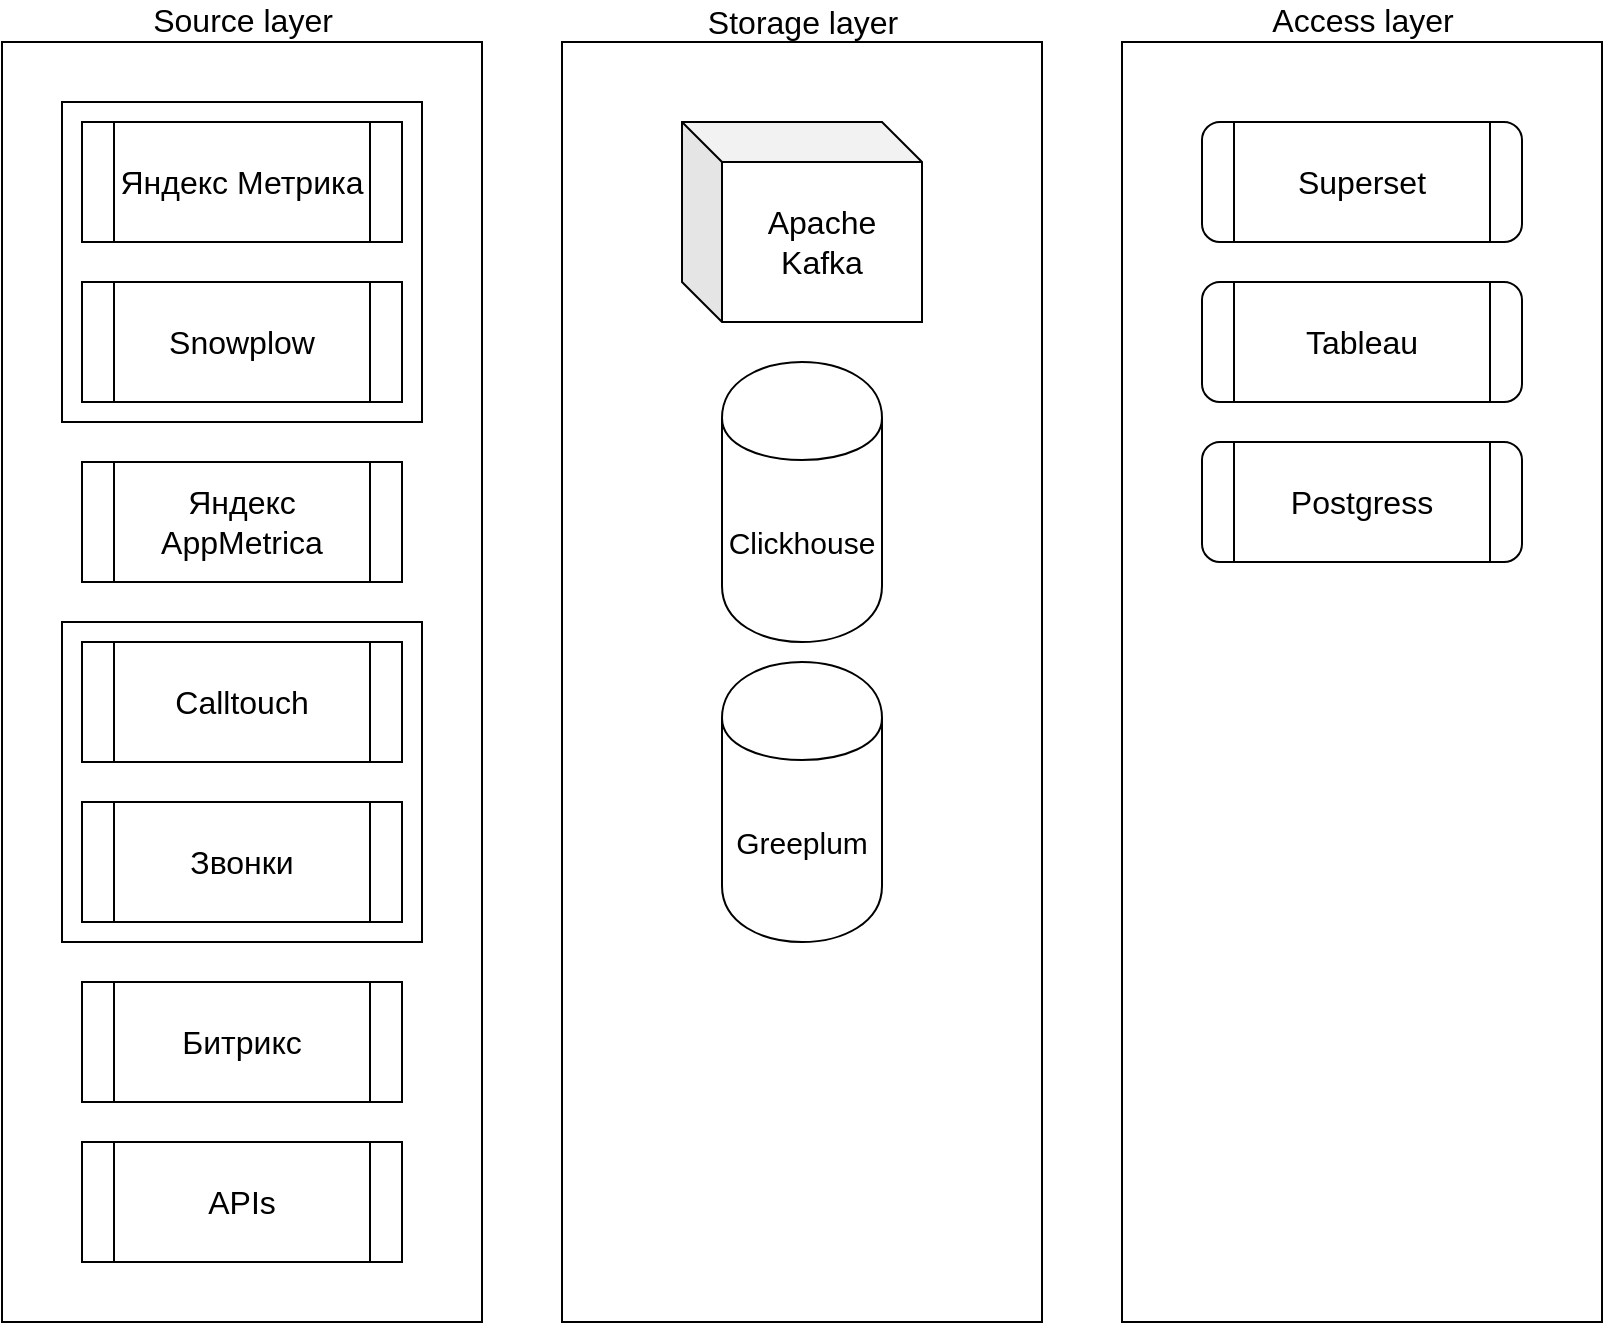 <mxfile version="13.0.3" type="device"><diagram id="KU_ivJatKmdaBKzyNL_T" name="Page-1"><mxGraphModel dx="946" dy="672" grid="1" gridSize="10" guides="1" tooltips="1" connect="1" arrows="1" fold="1" page="1" pageScale="1" pageWidth="827" pageHeight="1169" math="0" shadow="0"><root><mxCell id="0"/><mxCell id="1" parent="0"/><mxCell id="Kl5rVQGaYjQw-MVxtrVz-2" value="" style="rounded=0;whiteSpace=wrap;html=1;fillColor=none;strokeWidth=1;" vertex="1" parent="1"><mxGeometry x="40" y="40" width="240" height="640" as="geometry"/></mxCell><mxCell id="Kl5rVQGaYjQw-MVxtrVz-13" value="" style="rounded=0;whiteSpace=wrap;html=1;strokeWidth=1;fillColor=none;fontSize=16;" vertex="1" parent="1"><mxGeometry x="70" y="70" width="180" height="160" as="geometry"/></mxCell><mxCell id="Kl5rVQGaYjQw-MVxtrVz-22" value="" style="rounded=0;whiteSpace=wrap;html=1;strokeWidth=1;fillColor=none;fontSize=16;" vertex="1" parent="1"><mxGeometry x="70" y="330" width="180" height="160" as="geometry"/></mxCell><mxCell id="Kl5rVQGaYjQw-MVxtrVz-3" value="" style="rounded=0;whiteSpace=wrap;html=1;fillColor=none;strokeWidth=1;" vertex="1" parent="1"><mxGeometry x="320" y="40" width="240" height="640" as="geometry"/></mxCell><mxCell id="Kl5rVQGaYjQw-MVxtrVz-4" value="" style="rounded=0;whiteSpace=wrap;html=1;fillColor=none;strokeWidth=1;" vertex="1" parent="1"><mxGeometry x="600" y="40" width="240" height="640" as="geometry"/></mxCell><mxCell id="Kl5rVQGaYjQw-MVxtrVz-5" value="Source layer" style="text;html=1;align=center;verticalAlign=middle;resizable=0;points=[];autosize=1;fontSize=16;" vertex="1" parent="1"><mxGeometry x="105" y="19" width="110" height="20" as="geometry"/></mxCell><mxCell id="Kl5rVQGaYjQw-MVxtrVz-6" value="Storage layer" style="text;html=1;align=center;verticalAlign=middle;resizable=0;points=[];autosize=1;fontSize=16;" vertex="1" parent="1"><mxGeometry x="385" y="20" width="110" height="20" as="geometry"/></mxCell><mxCell id="Kl5rVQGaYjQw-MVxtrVz-9" value="Access layer" style="text;html=1;align=center;verticalAlign=middle;resizable=0;points=[];autosize=1;fontSize=16;" vertex="1" parent="1"><mxGeometry x="665" y="19" width="110" height="20" as="geometry"/></mxCell><mxCell id="Kl5rVQGaYjQw-MVxtrVz-10" value="Яндекс Метрика" style="shape=process;whiteSpace=wrap;html=1;backgroundOutline=1;strokeWidth=1;fillColor=none;fontSize=16;" vertex="1" parent="1"><mxGeometry x="80" y="80" width="160" height="60" as="geometry"/></mxCell><mxCell id="Kl5rVQGaYjQw-MVxtrVz-11" value="Snowplow" style="shape=process;whiteSpace=wrap;html=1;backgroundOutline=1;strokeWidth=1;fillColor=none;fontSize=16;" vertex="1" parent="1"><mxGeometry x="80" y="160" width="160" height="60" as="geometry"/></mxCell><mxCell id="Kl5rVQGaYjQw-MVxtrVz-12" value="Яндекс AppMetrica" style="shape=process;whiteSpace=wrap;html=1;backgroundOutline=1;strokeWidth=1;fillColor=none;fontSize=16;" vertex="1" parent="1"><mxGeometry x="80" y="250" width="160" height="60" as="geometry"/></mxCell><mxCell id="Kl5rVQGaYjQw-MVxtrVz-15" value="Superset" style="shape=process;whiteSpace=wrap;html=1;backgroundOutline=1;strokeWidth=1;fillColor=none;fontSize=16;rounded=1;" vertex="1" parent="1"><mxGeometry x="640" y="80" width="160" height="60" as="geometry"/></mxCell><mxCell id="Kl5rVQGaYjQw-MVxtrVz-16" value="Tableau" style="shape=process;whiteSpace=wrap;html=1;backgroundOutline=1;strokeWidth=1;fillColor=none;fontSize=16;rounded=1;glass=0;" vertex="1" parent="1"><mxGeometry x="640" y="160" width="160" height="60" as="geometry"/></mxCell><mxCell id="Kl5rVQGaYjQw-MVxtrVz-19" value="Calltouch" style="shape=process;whiteSpace=wrap;html=1;backgroundOutline=1;strokeWidth=1;fillColor=none;fontSize=16;" vertex="1" parent="1"><mxGeometry x="80" y="340" width="160" height="60" as="geometry"/></mxCell><mxCell id="Kl5rVQGaYjQw-MVxtrVz-21" value="Звонки" style="shape=process;whiteSpace=wrap;html=1;backgroundOutline=1;strokeWidth=1;fillColor=none;fontSize=16;" vertex="1" parent="1"><mxGeometry x="80" y="420" width="160" height="60" as="geometry"/></mxCell><mxCell id="Kl5rVQGaYjQw-MVxtrVz-24" value="Битрикс" style="shape=process;whiteSpace=wrap;html=1;backgroundOutline=1;strokeWidth=1;fillColor=none;fontSize=16;" vertex="1" parent="1"><mxGeometry x="80" y="510" width="160" height="60" as="geometry"/></mxCell><mxCell id="Kl5rVQGaYjQw-MVxtrVz-25" value="Apache Kafka" style="shape=cube;whiteSpace=wrap;html=1;boundedLbl=1;backgroundOutline=1;darkOpacity=0.05;darkOpacity2=0.1;strokeWidth=1;fillColor=none;fontSize=16;" vertex="1" parent="1"><mxGeometry x="380" y="80" width="120" height="100" as="geometry"/></mxCell><mxCell id="Kl5rVQGaYjQw-MVxtrVz-32" value="&lt;font style=&quot;font-size: 15px&quot;&gt;Clickhouse&lt;/font&gt;" style="shape=cylinder;whiteSpace=wrap;html=1;boundedLbl=1;backgroundOutline=1;strokeWidth=1;fillColor=none;fontSize=16;" vertex="1" parent="1"><mxGeometry x="400" y="200" width="80" height="140" as="geometry"/></mxCell><mxCell id="Kl5rVQGaYjQw-MVxtrVz-33" value="&lt;font style=&quot;font-size: 15px&quot;&gt;Greeplum&lt;/font&gt;" style="shape=cylinder;whiteSpace=wrap;html=1;boundedLbl=1;backgroundOutline=1;strokeWidth=1;fillColor=none;fontSize=16;" vertex="1" parent="1"><mxGeometry x="400" y="350" width="80" height="140" as="geometry"/></mxCell><mxCell id="Kl5rVQGaYjQw-MVxtrVz-34" value="APIs" style="shape=process;whiteSpace=wrap;html=1;backgroundOutline=1;strokeWidth=1;fillColor=none;fontSize=16;" vertex="1" parent="1"><mxGeometry x="80" y="590" width="160" height="60" as="geometry"/></mxCell><mxCell id="Kl5rVQGaYjQw-MVxtrVz-35" value="Postgress" style="shape=process;whiteSpace=wrap;html=1;backgroundOutline=1;strokeWidth=1;fillColor=none;fontSize=16;rounded=1;glass=0;" vertex="1" parent="1"><mxGeometry x="640" y="240" width="160" height="60" as="geometry"/></mxCell></root></mxGraphModel></diagram></mxfile>
